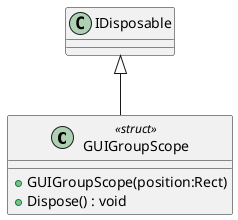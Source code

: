 @startuml
class GUIGroupScope <<struct>> {
    + GUIGroupScope(position:Rect)
    + Dispose() : void
}
IDisposable <|-- GUIGroupScope
@enduml
